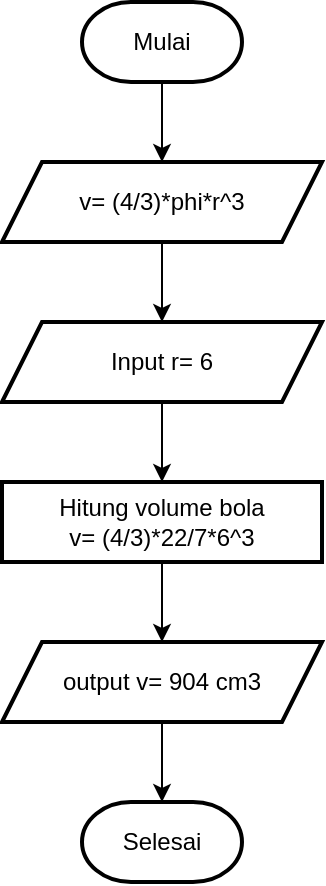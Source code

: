 <mxfile version="22.1.7" type="github">
  <diagram name="Halaman-1" id="zD4Z2pN4pHurFmLqksfK">
    <mxGraphModel dx="794" dy="478" grid="1" gridSize="10" guides="1" tooltips="1" connect="1" arrows="1" fold="1" page="1" pageScale="1" pageWidth="827" pageHeight="1169" math="0" shadow="0">
      <root>
        <mxCell id="0" />
        <mxCell id="1" parent="0" />
        <mxCell id="O6PjMUxWSn40-N_HdB8Y-2" value="" style="edgeStyle=orthogonalEdgeStyle;rounded=0;orthogonalLoop=1;jettySize=auto;html=1;" parent="1" source="fp8E0axxBTyXc52Malv0-1" target="O6PjMUxWSn40-N_HdB8Y-1" edge="1">
          <mxGeometry relative="1" as="geometry" />
        </mxCell>
        <mxCell id="fp8E0axxBTyXc52Malv0-1" value="Mulai" style="strokeWidth=2;html=1;shape=mxgraph.flowchart.terminator;whiteSpace=wrap;" parent="1" vertex="1">
          <mxGeometry x="320" y="40" width="80" height="40" as="geometry" />
        </mxCell>
        <mxCell id="O6PjMUxWSn40-N_HdB8Y-5" value="" style="edgeStyle=orthogonalEdgeStyle;rounded=0;orthogonalLoop=1;jettySize=auto;html=1;" parent="1" source="fp8E0axxBTyXc52Malv0-2" target="fp8E0axxBTyXc52Malv0-9" edge="1">
          <mxGeometry relative="1" as="geometry" />
        </mxCell>
        <mxCell id="fp8E0axxBTyXc52Malv0-2" value="Hitung volume bola&lt;br&gt;v= (4/3)*22/7*6^3" style="rounded=0;whiteSpace=wrap;html=1;strokeWidth=2;" parent="1" vertex="1">
          <mxGeometry x="280" y="280" width="160" height="40" as="geometry" />
        </mxCell>
        <mxCell id="O6PjMUxWSn40-N_HdB8Y-4" value="" style="edgeStyle=orthogonalEdgeStyle;rounded=0;orthogonalLoop=1;jettySize=auto;html=1;" parent="1" source="fp8E0axxBTyXc52Malv0-3" target="fp8E0axxBTyXc52Malv0-2" edge="1">
          <mxGeometry relative="1" as="geometry" />
        </mxCell>
        <mxCell id="fp8E0axxBTyXc52Malv0-3" value="Input r= 6" style="shape=parallelogram;perimeter=parallelogramPerimeter;whiteSpace=wrap;html=1;fixedSize=1;strokeWidth=2;" parent="1" vertex="1">
          <mxGeometry x="280" y="200" width="160" height="40" as="geometry" />
        </mxCell>
        <mxCell id="O6PjMUxWSn40-N_HdB8Y-6" value="" style="edgeStyle=orthogonalEdgeStyle;rounded=0;orthogonalLoop=1;jettySize=auto;html=1;" parent="1" source="fp8E0axxBTyXc52Malv0-9" target="fp8E0axxBTyXc52Malv0-10" edge="1">
          <mxGeometry relative="1" as="geometry" />
        </mxCell>
        <mxCell id="fp8E0axxBTyXc52Malv0-9" value="output v= 904 cm3" style="shape=parallelogram;perimeter=parallelogramPerimeter;whiteSpace=wrap;html=1;fixedSize=1;strokeWidth=2;" parent="1" vertex="1">
          <mxGeometry x="280" y="360" width="160" height="40" as="geometry" />
        </mxCell>
        <mxCell id="fp8E0axxBTyXc52Malv0-10" value="Selesai" style="strokeWidth=2;html=1;shape=mxgraph.flowchart.terminator;whiteSpace=wrap;" parent="1" vertex="1">
          <mxGeometry x="320" y="440" width="80" height="40" as="geometry" />
        </mxCell>
        <mxCell id="O6PjMUxWSn40-N_HdB8Y-3" value="" style="edgeStyle=orthogonalEdgeStyle;rounded=0;orthogonalLoop=1;jettySize=auto;html=1;" parent="1" source="O6PjMUxWSn40-N_HdB8Y-1" target="fp8E0axxBTyXc52Malv0-3" edge="1">
          <mxGeometry relative="1" as="geometry" />
        </mxCell>
        <mxCell id="O6PjMUxWSn40-N_HdB8Y-1" value="v= (4/3)*phi*r^3" style="shape=parallelogram;perimeter=parallelogramPerimeter;whiteSpace=wrap;html=1;fixedSize=1;strokeWidth=2;" parent="1" vertex="1">
          <mxGeometry x="280" y="120" width="160" height="40" as="geometry" />
        </mxCell>
      </root>
    </mxGraphModel>
  </diagram>
</mxfile>
